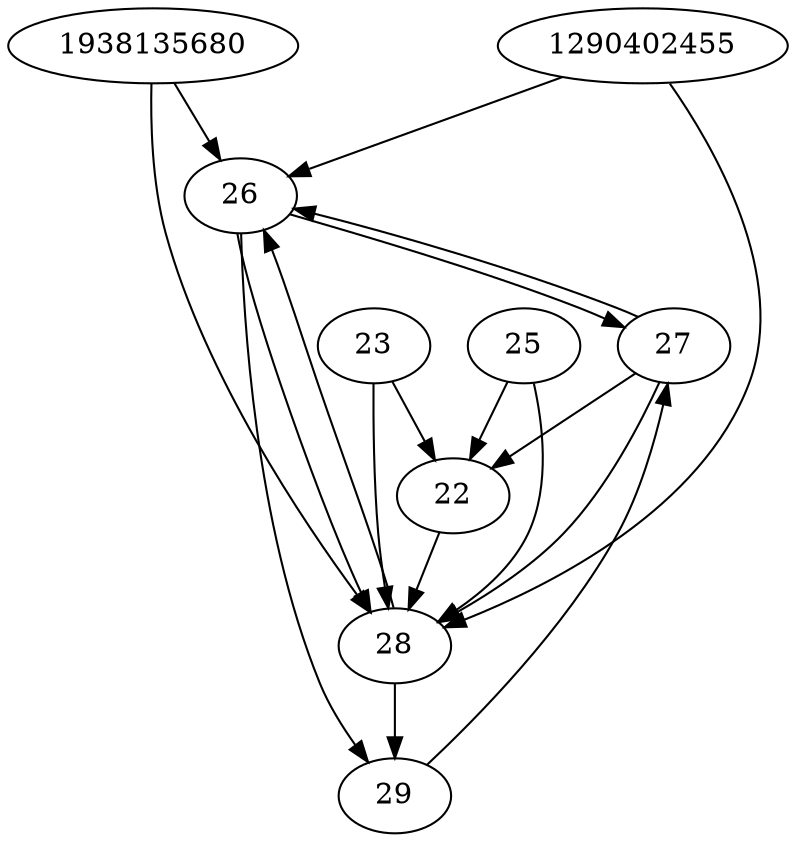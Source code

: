 strict digraph  {
1938135680;
1290402455;
22;
23;
25;
26;
27;
28;
29;
1938135680 -> 26;
1938135680 -> 28;
1290402455 -> 26;
1290402455 -> 28;
22 -> 28;
23 -> 22;
23 -> 28;
25 -> 28;
25 -> 22;
26 -> 27;
26 -> 28;
26 -> 29;
27 -> 26;
27 -> 28;
27 -> 22;
28 -> 26;
28 -> 29;
29 -> 27;
}
